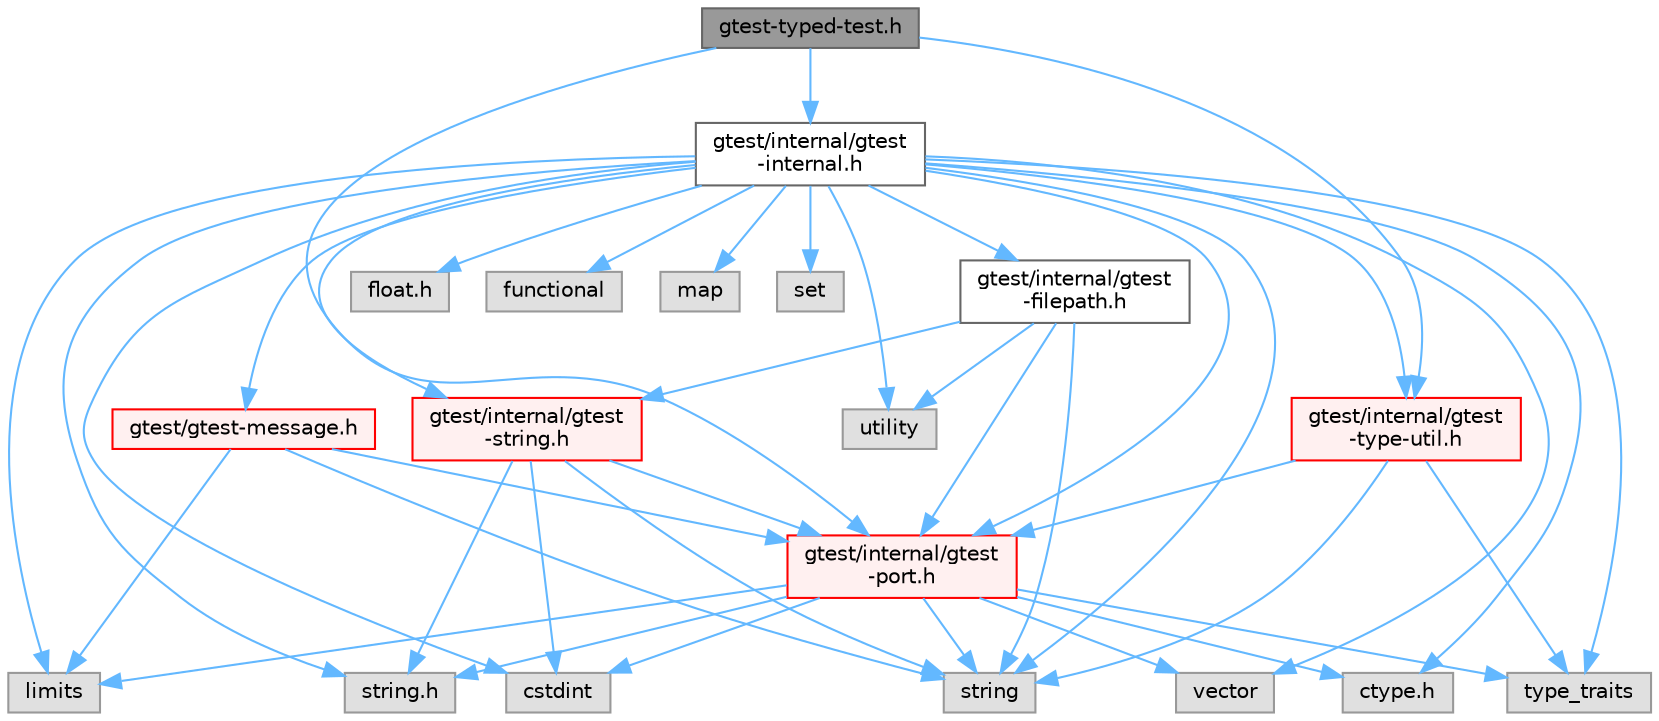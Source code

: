 digraph "gtest-typed-test.h"
{
 // LATEX_PDF_SIZE
  bgcolor="transparent";
  edge [fontname=Helvetica,fontsize=10,labelfontname=Helvetica,labelfontsize=10];
  node [fontname=Helvetica,fontsize=10,shape=box,height=0.2,width=0.4];
  Node1 [id="Node000001",label="gtest-typed-test.h",height=0.2,width=0.4,color="gray40", fillcolor="grey60", style="filled", fontcolor="black",tooltip=" "];
  Node1 -> Node2 [id="edge1_Node000001_Node000002",color="steelblue1",style="solid",tooltip=" "];
  Node2 [id="Node000002",label="gtest/internal/gtest\l-internal.h",height=0.2,width=0.4,color="grey40", fillcolor="white", style="filled",URL="$gtest-internal_8h.html",tooltip=" "];
  Node2 -> Node3 [id="edge2_Node000002_Node000003",color="steelblue1",style="solid",tooltip=" "];
  Node3 [id="Node000003",label="gtest/internal/gtest\l-port.h",height=0.2,width=0.4,color="red", fillcolor="#FFF0F0", style="filled",URL="$gtest-port_8h.html",tooltip=" "];
  Node3 -> Node5 [id="edge3_Node000003_Node000005",color="steelblue1",style="solid",tooltip=" "];
  Node5 [id="Node000005",label="ctype.h",height=0.2,width=0.4,color="grey60", fillcolor="#E0E0E0", style="filled",tooltip=" "];
  Node3 -> Node9 [id="edge4_Node000003_Node000009",color="steelblue1",style="solid",tooltip=" "];
  Node9 [id="Node000009",label="string.h",height=0.2,width=0.4,color="grey60", fillcolor="#E0E0E0", style="filled",tooltip=" "];
  Node3 -> Node11 [id="edge5_Node000003_Node000011",color="steelblue1",style="solid",tooltip=" "];
  Node11 [id="Node000011",label="cstdint",height=0.2,width=0.4,color="grey60", fillcolor="#E0E0E0", style="filled",tooltip=" "];
  Node3 -> Node13 [id="edge6_Node000003_Node000013",color="steelblue1",style="solid",tooltip=" "];
  Node13 [id="Node000013",label="limits",height=0.2,width=0.4,color="grey60", fillcolor="#E0E0E0", style="filled",tooltip=" "];
  Node3 -> Node17 [id="edge7_Node000003_Node000017",color="steelblue1",style="solid",tooltip=" "];
  Node17 [id="Node000017",label="string",height=0.2,width=0.4,color="grey60", fillcolor="#E0E0E0", style="filled",tooltip=" "];
  Node3 -> Node19 [id="edge8_Node000003_Node000019",color="steelblue1",style="solid",tooltip=" "];
  Node19 [id="Node000019",label="type_traits",height=0.2,width=0.4,color="grey60", fillcolor="#E0E0E0", style="filled",tooltip=" "];
  Node3 -> Node20 [id="edge9_Node000003_Node000020",color="steelblue1",style="solid",tooltip=" "];
  Node20 [id="Node000020",label="vector",height=0.2,width=0.4,color="grey60", fillcolor="#E0E0E0", style="filled",tooltip=" "];
  Node2 -> Node5 [id="edge10_Node000002_Node000005",color="steelblue1",style="solid",tooltip=" "];
  Node2 -> Node29 [id="edge11_Node000002_Node000029",color="steelblue1",style="solid",tooltip=" "];
  Node29 [id="Node000029",label="float.h",height=0.2,width=0.4,color="grey60", fillcolor="#E0E0E0", style="filled",tooltip=" "];
  Node2 -> Node9 [id="edge12_Node000002_Node000009",color="steelblue1",style="solid",tooltip=" "];
  Node2 -> Node11 [id="edge13_Node000002_Node000011",color="steelblue1",style="solid",tooltip=" "];
  Node2 -> Node30 [id="edge14_Node000002_Node000030",color="steelblue1",style="solid",tooltip=" "];
  Node30 [id="Node000030",label="functional",height=0.2,width=0.4,color="grey60", fillcolor="#E0E0E0", style="filled",tooltip=" "];
  Node2 -> Node13 [id="edge15_Node000002_Node000013",color="steelblue1",style="solid",tooltip=" "];
  Node2 -> Node31 [id="edge16_Node000002_Node000031",color="steelblue1",style="solid",tooltip=" "];
  Node31 [id="Node000031",label="map",height=0.2,width=0.4,color="grey60", fillcolor="#E0E0E0", style="filled",tooltip=" "];
  Node2 -> Node32 [id="edge17_Node000002_Node000032",color="steelblue1",style="solid",tooltip=" "];
  Node32 [id="Node000032",label="set",height=0.2,width=0.4,color="grey60", fillcolor="#E0E0E0", style="filled",tooltip=" "];
  Node2 -> Node17 [id="edge18_Node000002_Node000017",color="steelblue1",style="solid",tooltip=" "];
  Node2 -> Node19 [id="edge19_Node000002_Node000019",color="steelblue1",style="solid",tooltip=" "];
  Node2 -> Node33 [id="edge20_Node000002_Node000033",color="steelblue1",style="solid",tooltip=" "];
  Node33 [id="Node000033",label="utility",height=0.2,width=0.4,color="grey60", fillcolor="#E0E0E0", style="filled",tooltip=" "];
  Node2 -> Node20 [id="edge21_Node000002_Node000020",color="steelblue1",style="solid",tooltip=" "];
  Node2 -> Node34 [id="edge22_Node000002_Node000034",color="steelblue1",style="solid",tooltip=" "];
  Node34 [id="Node000034",label="gtest/gtest-message.h",height=0.2,width=0.4,color="red", fillcolor="#FFF0F0", style="filled",URL="$gtest-message_8h.html",tooltip=" "];
  Node34 -> Node13 [id="edge23_Node000034_Node000013",color="steelblue1",style="solid",tooltip=" "];
  Node34 -> Node17 [id="edge24_Node000034_Node000017",color="steelblue1",style="solid",tooltip=" "];
  Node34 -> Node3 [id="edge25_Node000034_Node000003",color="steelblue1",style="solid",tooltip=" "];
  Node2 -> Node36 [id="edge26_Node000002_Node000036",color="steelblue1",style="solid",tooltip=" "];
  Node36 [id="Node000036",label="gtest/internal/gtest\l-filepath.h",height=0.2,width=0.4,color="grey40", fillcolor="white", style="filled",URL="$gtest-filepath_8h.html",tooltip=" "];
  Node36 -> Node17 [id="edge27_Node000036_Node000017",color="steelblue1",style="solid",tooltip=" "];
  Node36 -> Node33 [id="edge28_Node000036_Node000033",color="steelblue1",style="solid",tooltip=" "];
  Node36 -> Node3 [id="edge29_Node000036_Node000003",color="steelblue1",style="solid",tooltip=" "];
  Node36 -> Node37 [id="edge30_Node000036_Node000037",color="steelblue1",style="solid",tooltip=" "];
  Node37 [id="Node000037",label="gtest/internal/gtest\l-string.h",height=0.2,width=0.4,color="red", fillcolor="#FFF0F0", style="filled",URL="$gtest-string_8h.html",tooltip=" "];
  Node37 -> Node9 [id="edge31_Node000037_Node000009",color="steelblue1",style="solid",tooltip=" "];
  Node37 -> Node11 [id="edge32_Node000037_Node000011",color="steelblue1",style="solid",tooltip=" "];
  Node37 -> Node17 [id="edge33_Node000037_Node000017",color="steelblue1",style="solid",tooltip=" "];
  Node37 -> Node3 [id="edge34_Node000037_Node000003",color="steelblue1",style="solid",tooltip=" "];
  Node2 -> Node37 [id="edge35_Node000002_Node000037",color="steelblue1",style="solid",tooltip=" "];
  Node2 -> Node38 [id="edge36_Node000002_Node000038",color="steelblue1",style="solid",tooltip=" "];
  Node38 [id="Node000038",label="gtest/internal/gtest\l-type-util.h",height=0.2,width=0.4,color="red", fillcolor="#FFF0F0", style="filled",URL="$gtest-type-util_8h.html",tooltip=" "];
  Node38 -> Node17 [id="edge37_Node000038_Node000017",color="steelblue1",style="solid",tooltip=" "];
  Node38 -> Node19 [id="edge38_Node000038_Node000019",color="steelblue1",style="solid",tooltip=" "];
  Node38 -> Node3 [id="edge39_Node000038_Node000003",color="steelblue1",style="solid",tooltip=" "];
  Node1 -> Node3 [id="edge40_Node000001_Node000003",color="steelblue1",style="solid",tooltip=" "];
  Node1 -> Node38 [id="edge41_Node000001_Node000038",color="steelblue1",style="solid",tooltip=" "];
}
